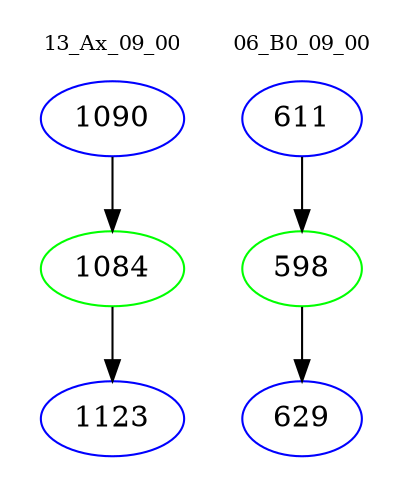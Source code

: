digraph{
subgraph cluster_0 {
color = white
label = "13_Ax_09_00";
fontsize=10;
T0_1090 [label="1090", color="blue"]
T0_1090 -> T0_1084 [color="black"]
T0_1084 [label="1084", color="green"]
T0_1084 -> T0_1123 [color="black"]
T0_1123 [label="1123", color="blue"]
}
subgraph cluster_1 {
color = white
label = "06_B0_09_00";
fontsize=10;
T1_611 [label="611", color="blue"]
T1_611 -> T1_598 [color="black"]
T1_598 [label="598", color="green"]
T1_598 -> T1_629 [color="black"]
T1_629 [label="629", color="blue"]
}
}

